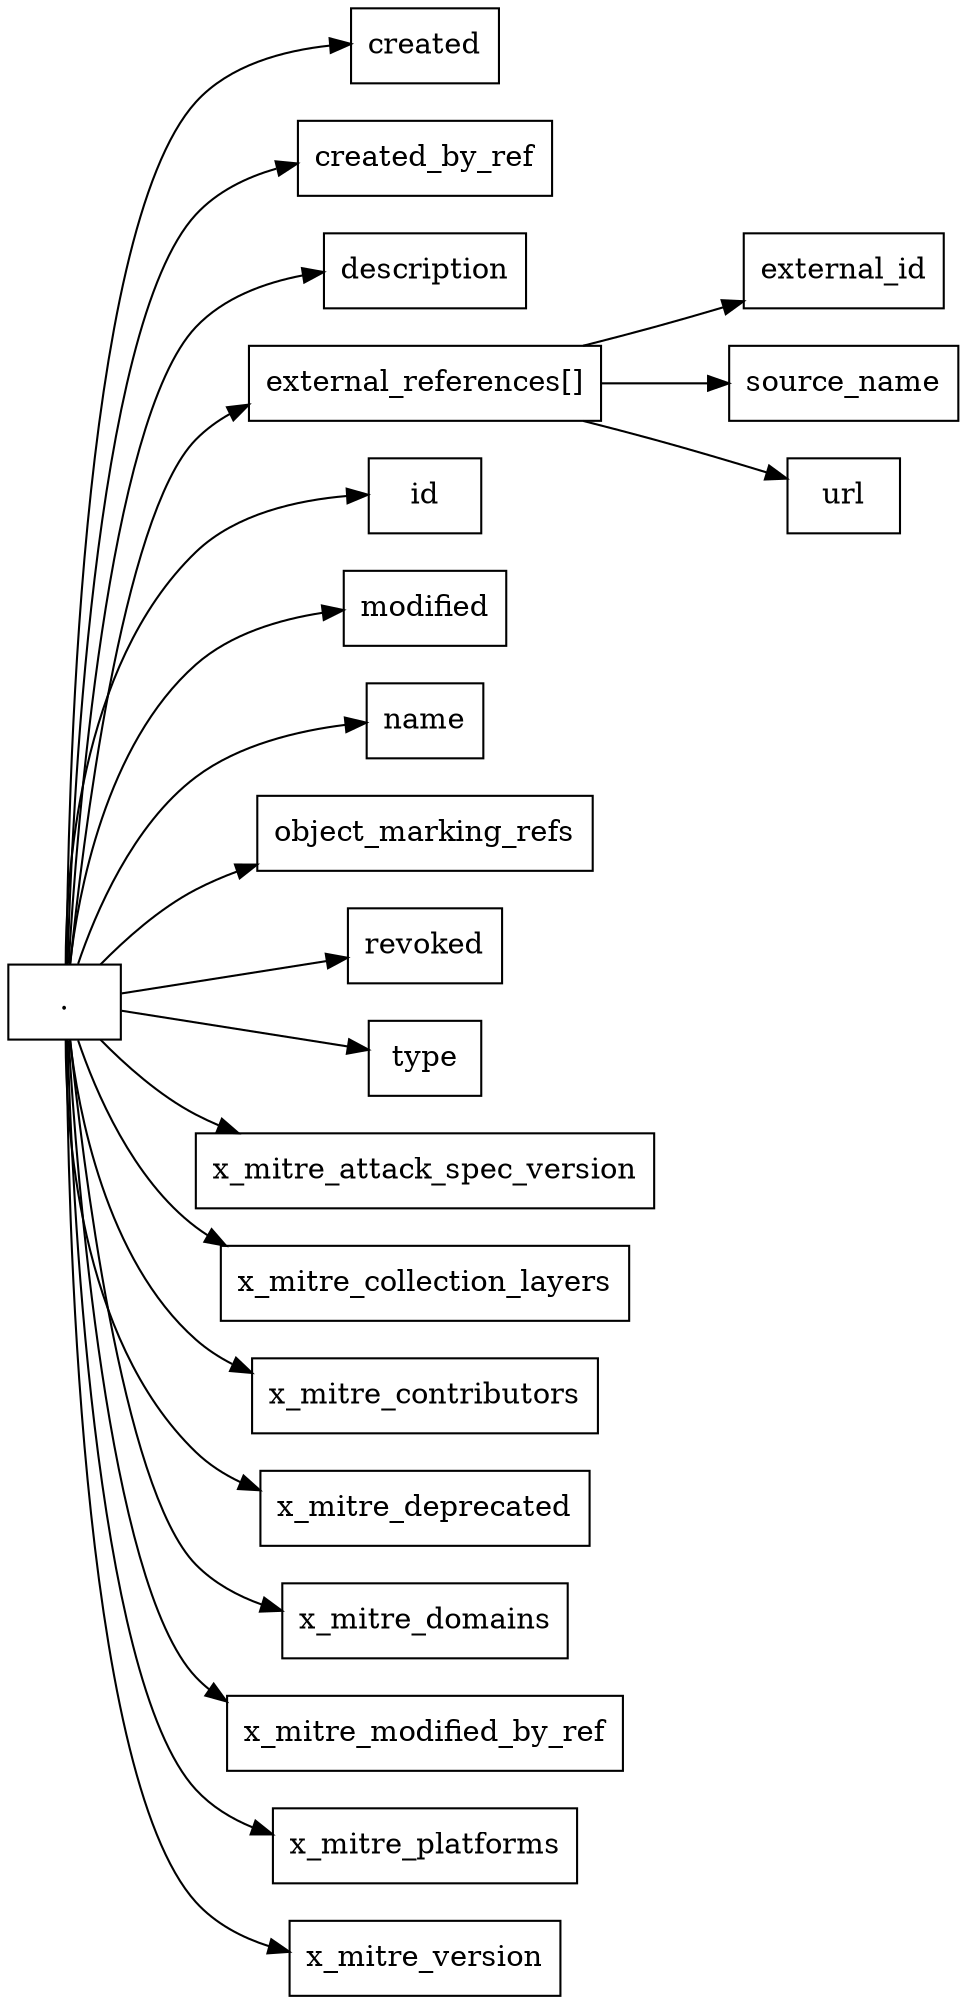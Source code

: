digraph G {
    node [shape=box];
    edge [dir=forward];
    rankdir=LR;

    "aaaebca6-60aa-44c7-b7b0-52b184d920f4" [label="."];
    "created" [label="created"];
    "created_by_ref" [label="created_by_ref"];
    "description" [label="description"];
    "external_references[]" [label="external_references[]"];
    "external_references[].external_id" [label="external_id"];
    "external_references[].source_name" [label="source_name"];
    "external_references[].url" [label="url"];
    "id" [label="id"];
    "modified" [label="modified"];
    "name" [label="name"];
    "object_marking_refs" [label="object_marking_refs"];
    "revoked" [label="revoked"];
    "type" [label="type"];
    "x_mitre_attack_spec_version" [label="x_mitre_attack_spec_version"];
    "x_mitre_collection_layers" [label="x_mitre_collection_layers"];
    "x_mitre_contributors" [label="x_mitre_contributors"];
    "x_mitre_deprecated" [label="x_mitre_deprecated"];
    "x_mitre_domains" [label="x_mitre_domains"];
    "x_mitre_modified_by_ref" [label="x_mitre_modified_by_ref"];
    "x_mitre_platforms" [label="x_mitre_platforms"];
    "x_mitre_version" [label="x_mitre_version"];

    "aaaebca6-60aa-44c7-b7b0-52b184d920f4" -> "created";
    "aaaebca6-60aa-44c7-b7b0-52b184d920f4" -> "created_by_ref";
    "aaaebca6-60aa-44c7-b7b0-52b184d920f4" -> "description";
    "aaaebca6-60aa-44c7-b7b0-52b184d920f4" -> "external_references[]";
    "aaaebca6-60aa-44c7-b7b0-52b184d920f4" -> "id";
    "aaaebca6-60aa-44c7-b7b0-52b184d920f4" -> "modified";
    "aaaebca6-60aa-44c7-b7b0-52b184d920f4" -> "name";
    "aaaebca6-60aa-44c7-b7b0-52b184d920f4" -> "object_marking_refs";
    "aaaebca6-60aa-44c7-b7b0-52b184d920f4" -> "revoked";
    "aaaebca6-60aa-44c7-b7b0-52b184d920f4" -> "type";
    "aaaebca6-60aa-44c7-b7b0-52b184d920f4" -> "x_mitre_attack_spec_version";
    "aaaebca6-60aa-44c7-b7b0-52b184d920f4" -> "x_mitre_collection_layers";
    "aaaebca6-60aa-44c7-b7b0-52b184d920f4" -> "x_mitre_contributors";
    "aaaebca6-60aa-44c7-b7b0-52b184d920f4" -> "x_mitre_deprecated";
    "aaaebca6-60aa-44c7-b7b0-52b184d920f4" -> "x_mitre_domains";
    "aaaebca6-60aa-44c7-b7b0-52b184d920f4" -> "x_mitre_modified_by_ref";
    "aaaebca6-60aa-44c7-b7b0-52b184d920f4" -> "x_mitre_platforms";
    "aaaebca6-60aa-44c7-b7b0-52b184d920f4" -> "x_mitre_version";

    "external_references[]" -> "external_references[].external_id";
    "external_references[]" -> "external_references[].source_name";
    "external_references[]" -> "external_references[].url";
}